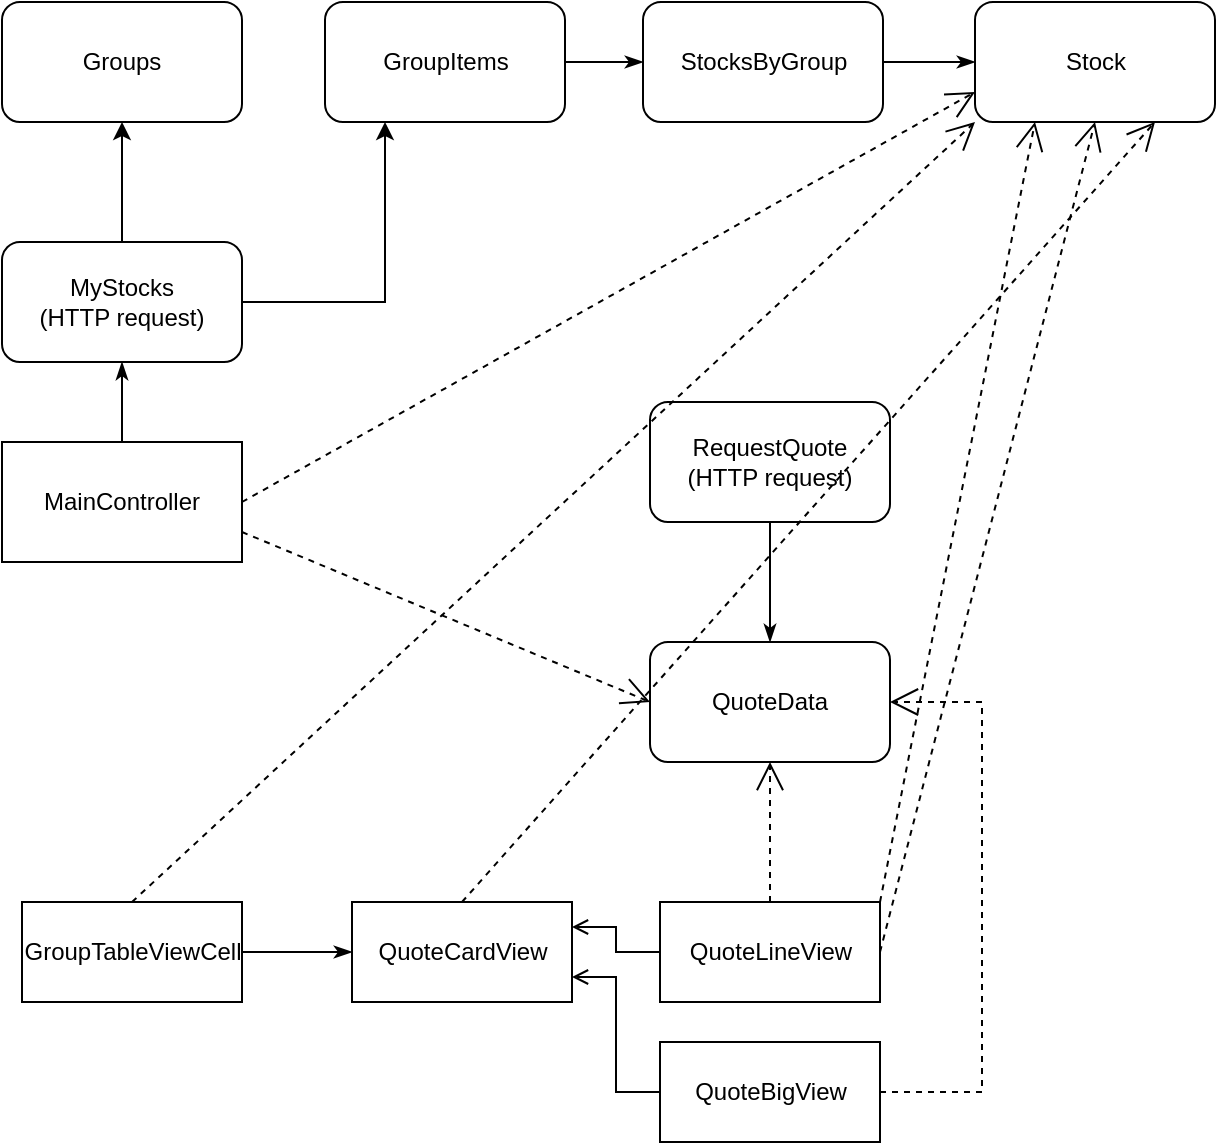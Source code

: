 <mxfile version="20.4.1" type="github">
  <diagram id="mayXOFO0VdsYRL8AcW6r" name="第 1 页">
    <mxGraphModel dx="807" dy="769" grid="1" gridSize="10" guides="1" tooltips="1" connect="1" arrows="1" fold="1" page="1" pageScale="1" pageWidth="1169" pageHeight="1654" math="0" shadow="0">
      <root>
        <mxCell id="0" />
        <mxCell id="1" parent="0" />
        <mxCell id="aM3LR9sT57SBVzpN1RhO-16" value="" style="edgeStyle=orthogonalEdgeStyle;rounded=0;orthogonalLoop=1;jettySize=auto;html=1;endArrow=classicThin;endFill=1;" parent="1" source="aM3LR9sT57SBVzpN1RhO-1" target="aM3LR9sT57SBVzpN1RhO-2" edge="1">
          <mxGeometry relative="1" as="geometry" />
        </mxCell>
        <mxCell id="aM3LR9sT57SBVzpN1RhO-1" value="MainController" style="rounded=0;whiteSpace=wrap;html=1;" parent="1" vertex="1">
          <mxGeometry x="90" y="260" width="120" height="60" as="geometry" />
        </mxCell>
        <mxCell id="yoVCvTBH8jVfD84pRvFd-1" value="" style="edgeStyle=orthogonalEdgeStyle;rounded=0;orthogonalLoop=1;jettySize=auto;html=1;endArrow=classic;endFill=1;" parent="1" source="aM3LR9sT57SBVzpN1RhO-2" target="aM3LR9sT57SBVzpN1RhO-6" edge="1">
          <mxGeometry relative="1" as="geometry" />
        </mxCell>
        <mxCell id="yoVCvTBH8jVfD84pRvFd-4" value="" style="edgeStyle=orthogonalEdgeStyle;rounded=0;orthogonalLoop=1;jettySize=auto;html=1;endArrow=classic;endFill=1;entryX=0.25;entryY=1;entryDx=0;entryDy=0;" parent="1" source="aM3LR9sT57SBVzpN1RhO-2" target="aM3LR9sT57SBVzpN1RhO-22" edge="1">
          <mxGeometry relative="1" as="geometry" />
        </mxCell>
        <mxCell id="aM3LR9sT57SBVzpN1RhO-2" value="MyStocks&lt;br&gt;(HTTP request)" style="rounded=1;whiteSpace=wrap;html=1;" parent="1" vertex="1">
          <mxGeometry x="90" y="160" width="120" height="60" as="geometry" />
        </mxCell>
        <mxCell id="aM3LR9sT57SBVzpN1RhO-6" value="Groups" style="rounded=1;whiteSpace=wrap;html=1;" parent="1" vertex="1">
          <mxGeometry x="90" y="40" width="120" height="60" as="geometry" />
        </mxCell>
        <mxCell id="aM3LR9sT57SBVzpN1RhO-7" value="QuoteData" style="rounded=1;whiteSpace=wrap;html=1;" parent="1" vertex="1">
          <mxGeometry x="414" y="360" width="120" height="60" as="geometry" />
        </mxCell>
        <mxCell id="aM3LR9sT57SBVzpN1RhO-8" value="QuoteCardView" style="html=1;" parent="1" vertex="1">
          <mxGeometry x="265" y="490" width="110" height="50" as="geometry" />
        </mxCell>
        <mxCell id="aM3LR9sT57SBVzpN1RhO-14" value="" style="edgeStyle=orthogonalEdgeStyle;rounded=0;orthogonalLoop=1;jettySize=auto;html=1;endArrow=open;endFill=0;entryX=1;entryY=0.75;entryDx=0;entryDy=0;" parent="1" source="aM3LR9sT57SBVzpN1RhO-9" target="aM3LR9sT57SBVzpN1RhO-8" edge="1">
          <mxGeometry relative="1" as="geometry" />
        </mxCell>
        <mxCell id="aM3LR9sT57SBVzpN1RhO-9" value="QuoteBigView" style="html=1;" parent="1" vertex="1">
          <mxGeometry x="419" y="560" width="110" height="50" as="geometry" />
        </mxCell>
        <mxCell id="aM3LR9sT57SBVzpN1RhO-13" value="" style="edgeStyle=orthogonalEdgeStyle;rounded=0;orthogonalLoop=1;jettySize=auto;html=1;endArrow=open;endFill=0;entryX=1;entryY=0.25;entryDx=0;entryDy=0;" parent="1" source="aM3LR9sT57SBVzpN1RhO-10" target="aM3LR9sT57SBVzpN1RhO-8" edge="1">
          <mxGeometry relative="1" as="geometry" />
        </mxCell>
        <mxCell id="aM3LR9sT57SBVzpN1RhO-10" value="QuoteLineView" style="html=1;" parent="1" vertex="1">
          <mxGeometry x="419" y="490" width="110" height="50" as="geometry" />
        </mxCell>
        <mxCell id="aM3LR9sT57SBVzpN1RhO-17" value="" style="edgeStyle=orthogonalEdgeStyle;rounded=0;orthogonalLoop=1;jettySize=auto;html=1;endArrow=classicThin;endFill=1;" parent="1" source="aM3LR9sT57SBVzpN1RhO-11" target="aM3LR9sT57SBVzpN1RhO-8" edge="1">
          <mxGeometry relative="1" as="geometry" />
        </mxCell>
        <mxCell id="aM3LR9sT57SBVzpN1RhO-11" value="GroupTableViewCell" style="html=1;" parent="1" vertex="1">
          <mxGeometry x="100" y="490" width="110" height="50" as="geometry" />
        </mxCell>
        <mxCell id="aM3LR9sT57SBVzpN1RhO-18" value="" style="endArrow=open;endFill=1;endSize=12;html=1;rounded=0;entryX=0.5;entryY=1;entryDx=0;entryDy=0;exitX=0.5;exitY=0;exitDx=0;exitDy=0;dashed=1;" parent="1" source="aM3LR9sT57SBVzpN1RhO-10" target="aM3LR9sT57SBVzpN1RhO-7" edge="1">
          <mxGeometry width="160" relative="1" as="geometry">
            <mxPoint x="510" y="390" as="sourcePoint" />
            <mxPoint x="670" y="390" as="targetPoint" />
          </mxGeometry>
        </mxCell>
        <mxCell id="aM3LR9sT57SBVzpN1RhO-21" value="" style="endArrow=open;endFill=1;endSize=12;html=1;rounded=0;entryX=1;entryY=0.5;entryDx=0;entryDy=0;exitX=1;exitY=0.5;exitDx=0;exitDy=0;dashed=1;" parent="1" source="aM3LR9sT57SBVzpN1RhO-9" target="aM3LR9sT57SBVzpN1RhO-7" edge="1">
          <mxGeometry width="160" relative="1" as="geometry">
            <mxPoint x="479" y="370" as="sourcePoint" />
            <mxPoint x="479" y="300" as="targetPoint" />
            <Array as="points">
              <mxPoint x="580" y="585" />
              <mxPoint x="580" y="390" />
            </Array>
          </mxGeometry>
        </mxCell>
        <mxCell id="aM3LR9sT57SBVzpN1RhO-27" value="" style="edgeStyle=orthogonalEdgeStyle;rounded=0;orthogonalLoop=1;jettySize=auto;html=1;endArrow=classicThin;endFill=1;" parent="1" source="aM3LR9sT57SBVzpN1RhO-22" target="aM3LR9sT57SBVzpN1RhO-23" edge="1">
          <mxGeometry relative="1" as="geometry" />
        </mxCell>
        <mxCell id="aM3LR9sT57SBVzpN1RhO-22" value="GroupItems" style="rounded=1;whiteSpace=wrap;html=1;" parent="1" vertex="1">
          <mxGeometry x="251.5" y="40" width="120" height="60" as="geometry" />
        </mxCell>
        <mxCell id="aM3LR9sT57SBVzpN1RhO-28" value="" style="edgeStyle=orthogonalEdgeStyle;rounded=0;orthogonalLoop=1;jettySize=auto;html=1;endArrow=classicThin;endFill=1;" parent="1" source="aM3LR9sT57SBVzpN1RhO-23" target="aM3LR9sT57SBVzpN1RhO-24" edge="1">
          <mxGeometry relative="1" as="geometry" />
        </mxCell>
        <mxCell id="aM3LR9sT57SBVzpN1RhO-23" value="StocksByGroup" style="rounded=1;whiteSpace=wrap;html=1;" parent="1" vertex="1">
          <mxGeometry x="410.5" y="40" width="120" height="60" as="geometry" />
        </mxCell>
        <mxCell id="aM3LR9sT57SBVzpN1RhO-24" value="Stock" style="rounded=1;whiteSpace=wrap;html=1;" parent="1" vertex="1">
          <mxGeometry x="576.5" y="40" width="120" height="60" as="geometry" />
        </mxCell>
        <mxCell id="aM3LR9sT57SBVzpN1RhO-30" value="" style="edgeStyle=orthogonalEdgeStyle;rounded=0;orthogonalLoop=1;jettySize=auto;html=1;endArrow=classicThin;endFill=1;" parent="1" source="aM3LR9sT57SBVzpN1RhO-29" target="aM3LR9sT57SBVzpN1RhO-7" edge="1">
          <mxGeometry relative="1" as="geometry" />
        </mxCell>
        <mxCell id="aM3LR9sT57SBVzpN1RhO-29" value="RequestQuote&lt;br&gt;(HTTP request)" style="rounded=1;whiteSpace=wrap;html=1;" parent="1" vertex="1">
          <mxGeometry x="414" y="240" width="120" height="60" as="geometry" />
        </mxCell>
        <mxCell id="yoVCvTBH8jVfD84pRvFd-6" value="" style="endArrow=open;endFill=1;endSize=12;html=1;rounded=0;entryX=0;entryY=1;entryDx=0;entryDy=0;exitX=0.5;exitY=0;exitDx=0;exitDy=0;dashed=1;" parent="1" source="aM3LR9sT57SBVzpN1RhO-11" target="aM3LR9sT57SBVzpN1RhO-24" edge="1">
          <mxGeometry width="160" relative="1" as="geometry">
            <mxPoint x="180" y="450" as="sourcePoint" />
            <mxPoint x="180" y="380" as="targetPoint" />
          </mxGeometry>
        </mxCell>
        <mxCell id="yoVCvTBH8jVfD84pRvFd-7" value="" style="endArrow=open;endFill=1;endSize=12;html=1;rounded=0;entryX=0;entryY=0.75;entryDx=0;entryDy=0;exitX=1;exitY=0.5;exitDx=0;exitDy=0;dashed=1;" parent="1" source="aM3LR9sT57SBVzpN1RhO-1" target="aM3LR9sT57SBVzpN1RhO-24" edge="1">
          <mxGeometry width="160" relative="1" as="geometry">
            <mxPoint x="319.5" y="290" as="sourcePoint" />
            <mxPoint x="319.5" y="220" as="targetPoint" />
          </mxGeometry>
        </mxCell>
        <mxCell id="yoVCvTBH8jVfD84pRvFd-8" value="" style="endArrow=open;endFill=1;endSize=12;html=1;rounded=0;entryX=0;entryY=0.5;entryDx=0;entryDy=0;exitX=1;exitY=0.75;exitDx=0;exitDy=0;dashed=1;" parent="1" source="aM3LR9sT57SBVzpN1RhO-1" target="aM3LR9sT57SBVzpN1RhO-7" edge="1">
          <mxGeometry width="160" relative="1" as="geometry">
            <mxPoint x="300" y="330" as="sourcePoint" />
            <mxPoint x="300" y="260" as="targetPoint" />
          </mxGeometry>
        </mxCell>
        <mxCell id="yoVCvTBH8jVfD84pRvFd-9" value="" style="endArrow=open;endFill=1;endSize=12;html=1;rounded=0;entryX=0.25;entryY=1;entryDx=0;entryDy=0;exitX=1;exitY=0;exitDx=0;exitDy=0;dashed=1;" parent="1" source="aM3LR9sT57SBVzpN1RhO-10" target="aM3LR9sT57SBVzpN1RhO-24" edge="1">
          <mxGeometry width="160" relative="1" as="geometry">
            <mxPoint x="514" y="530" as="sourcePoint" />
            <mxPoint x="514" y="460" as="targetPoint" />
          </mxGeometry>
        </mxCell>
        <mxCell id="yoVCvTBH8jVfD84pRvFd-10" value="" style="endArrow=open;endFill=1;endSize=12;html=1;rounded=0;entryX=0.5;entryY=1;entryDx=0;entryDy=0;dashed=1;exitX=1;exitY=0.5;exitDx=0;exitDy=0;" parent="1" source="aM3LR9sT57SBVzpN1RhO-10" target="aM3LR9sT57SBVzpN1RhO-24" edge="1">
          <mxGeometry width="160" relative="1" as="geometry">
            <mxPoint x="530" y="510" as="sourcePoint" />
            <mxPoint x="524" y="470" as="targetPoint" />
          </mxGeometry>
        </mxCell>
        <mxCell id="yoVCvTBH8jVfD84pRvFd-11" value="" style="endArrow=open;endFill=1;endSize=12;html=1;rounded=0;entryX=0.75;entryY=1;entryDx=0;entryDy=0;exitX=0.5;exitY=0;exitDx=0;exitDy=0;dashed=1;" parent="1" source="aM3LR9sT57SBVzpN1RhO-8" target="aM3LR9sT57SBVzpN1RhO-24" edge="1">
          <mxGeometry width="160" relative="1" as="geometry">
            <mxPoint x="534" y="550" as="sourcePoint" />
            <mxPoint x="534" y="480" as="targetPoint" />
          </mxGeometry>
        </mxCell>
      </root>
    </mxGraphModel>
  </diagram>
</mxfile>

